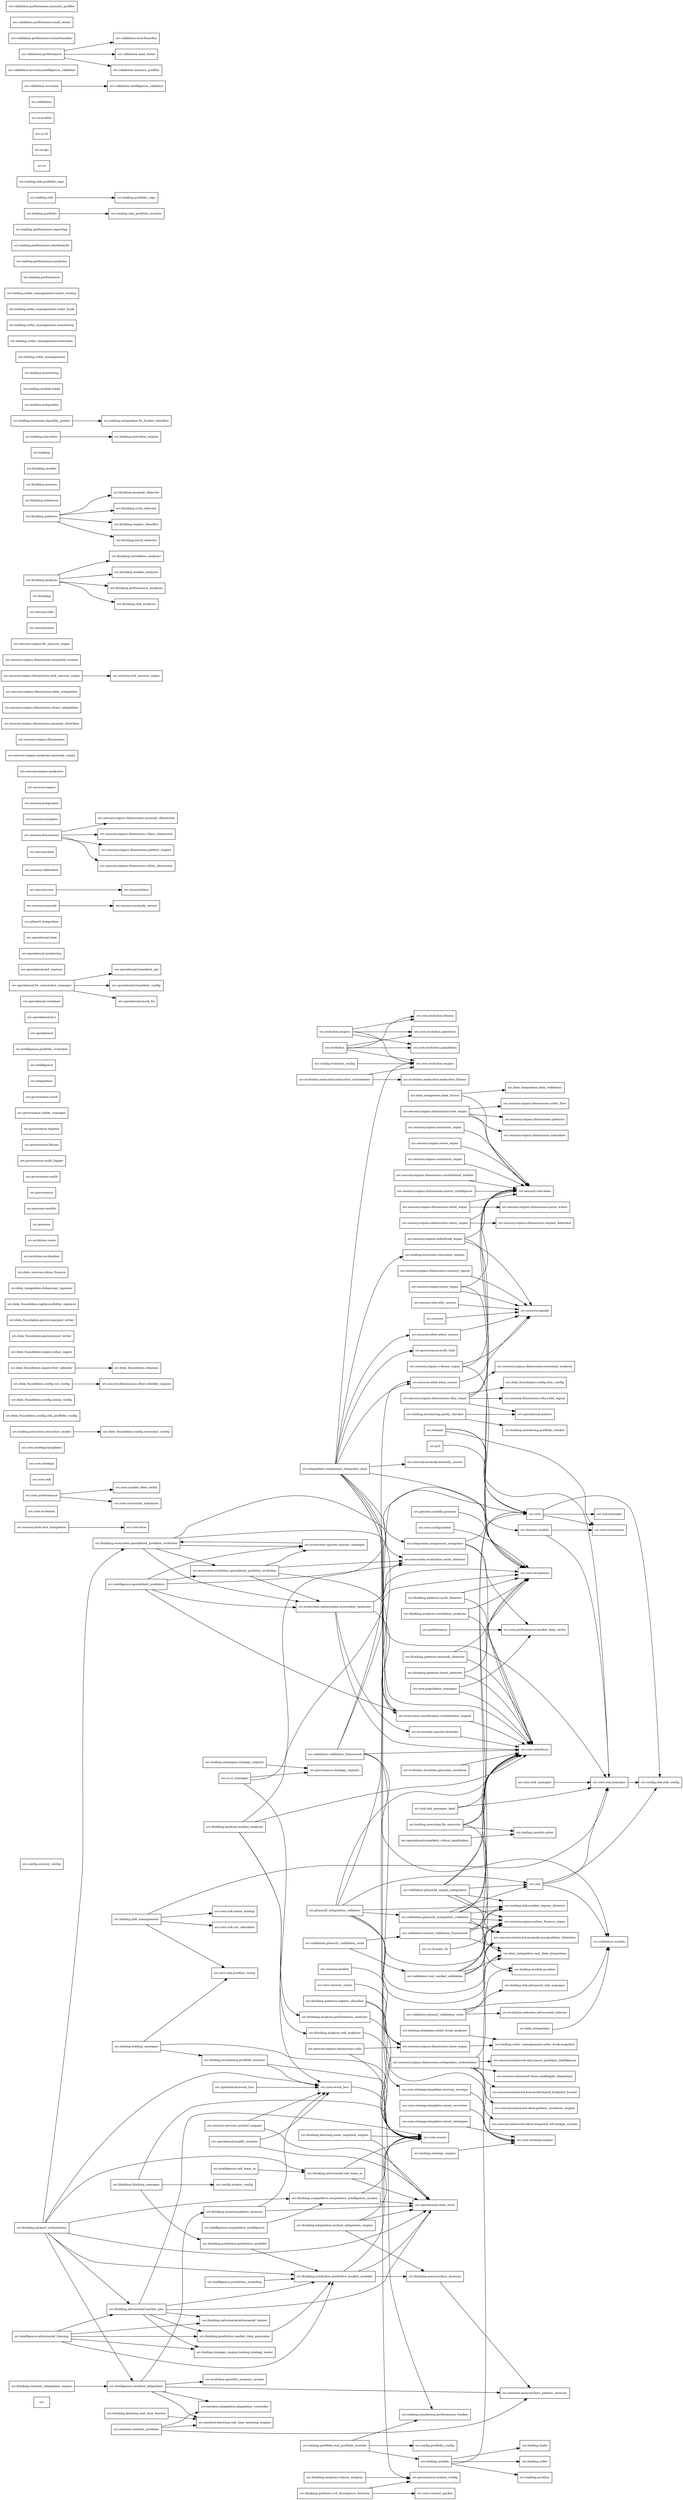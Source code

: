 digraph emp_deps {
  rankdir=LR;
  node [shape=box, fontsize=10];
  "src";
  "src.config.evolution_config";
  "src.config.portfolio_config";
  "src.config.risk.risk_config";
  "src.config.sensory_config";
  "src.config.system_config";
  "src.core";
  "src.core.base";
  "src.core.configuration";
  "src.core.context_packet";
  "src.core.event_bus";
  "src.core.events";
  "src.core.evolution";
  "src.core.evolution.engine";
  "src.core.evolution.fitness";
  "src.core.evolution.operators";
  "src.core.evolution.population";
  "src.core.exceptions";
  "src.core.instrument";
  "src.core.interfaces";
  "src.core.market_data_cache";
  "src.core.performance";
  "src.core.performance.market_data_cache";
  "src.core.population_manager";
  "src.core.risk";
  "src.core.risk.manager";
  "src.core.risk.position_sizing";
  "src.core.risk.stress_testing";
  "src.core.risk.var_calculator";
  "src.core.risk_manager";
  "src.core.sensory_organ";
  "src.core.strategy";
  "src.core.strategy.engine";
  "src.core.strategy.templates";
  "src.core.strategy.templates.mean_reversion";
  "src.core.strategy.templates.moving_average";
  "src.core.strategy.templates.trend_strategies";
  "src.core.vectorized_indicators";
  "src.data_foundation.config.execution_config";
  "src.data_foundation.config.risk_portfolio_config";
  "src.data_foundation.config.sizing_config";
  "src.data_foundation.config.vol_config";
  "src.data_foundation.config.why_config";
  "src.data_foundation.ingest.fred_calendar";
  "src.data_foundation.ingest.yahoo_ingest";
  "src.data_foundation.persist.jsonl_writer";
  "src.data_foundation.persist.parquet_writer";
  "src.data_foundation.replay.multidim_replayer";
  "src.data_foundation.schemas";
  "src.data_integration";
  "src.data_integration.data_fusion";
  "src.data_integration.data_validation";
  "src.data_integration.dukascopy_ingestor";
  "src.data_integration.real_data_integration";
  "src.data_sources.yahoo_finance";
  "src.domain";
  "src.domain.models";
  "src.ecosystem.coordination.coordination_engine";
  "src.ecosystem.evaluation.niche_detector";
  "src.ecosystem.evolution.specialized_predator_evolution";
  "src.ecosystem.optimization.ecosystem_optimizer";
  "src.ecosystem.species.factories";
  "src.ecosystem.species.species_manager";
  "src.evolution";
  "src.evolution.ambusher.ambusher_fitness";
  "src.evolution.ambusher.ambusher_orchestrator";
  "src.evolution.engine";
  "src.evolution.episodic_memory_system";
  "src.evolution.evaluation";
  "src.evolution.meta";
  "src.evolution.mutation.gaussian_mutation";
  "src.evolution.selection.adversarial_selector";
  "src.genome";
  "src.genome.models";
  "src.genome.models.genome";
  "src.governance";
  "src.governance.audit";
  "src.governance.audit_logger";
  "src.governance.audit_trail";
  "src.governance.fitness";
  "src.governance.registry";
  "src.governance.safety_manager";
  "src.governance.strategy_registry";
  "src.governance.system_config";
  "src.governance.vault";
  "src.integration";
  "src.integration.component_integrator";
  "src.integration.component_integrator_impl";
  "src.intelligence";
  "src.intelligence.adversarial_training";
  "src.intelligence.competitive_intelligence";
  "src.intelligence.portfolio_evolution";
  "src.intelligence.predictive_modeling";
  "src.intelligence.red_team_ai";
  "src.intelligence.sentient_adaptation";
  "src.intelligence.specialized_predators";
  "src.operational";
  "src.operational.bus";
  "src.operational.container";
  "src.operational.event_bus";
  "src.operational.fix_connection_manager";
  "src.operational.health_monitor";
  "src.operational.icmarkets_api";
  "src.operational.icmarkets_config";
  "src.operational.icmarkets_robust_application";
  "src.operational.md_capture";
  "src.operational.metrics";
  "src.operational.mock_fix";
  "src.operational.monitoring";
  "src.operational.state";
  "src.operational.state_store";
  "src.performance";
  "src.phase2d_integration_validator";
  "src.phase3_integration";
  "src.pnl";
  "src.risk";
  "src.risk.manager";
  "src.risk.risk_manager_impl";
  "src.sensory";
  "src.sensory.anomaly";
  "src.sensory.anomaly.anomaly_sensor";
  "src.sensory.anomaly_sensor";
  "src.sensory.base";
  "src.sensory.calibration";
  "src.sensory.core";
  "src.sensory.core.base";
  "src.sensory.data";
  "src.sensory.dimensions";
  "src.sensory.dimensions.what.volatility_engine";
  "src.sensory.dimensions.why.yield_signal";
  "src.sensory.enhanced.anomaly.manipulation_detection";
  "src.sensory.enhanced.chaos.antifragile_adaptation";
  "src.sensory.enhanced.how.institutional_footprint_hunter";
  "src.sensory.enhanced.what.pattern_synthesis_engine";
  "src.sensory.enhanced.when.temporal_advantage_system";
  "src.sensory.enhanced.why.macro_predator_intelligence";
  "src.sensory.examples";
  "src.sensory.integration";
  "src.sensory.models";
  "src.sensory.organs";
  "src.sensory.organs.analyzers";
  "src.sensory.organs.analyzers.anomaly_organ";
  "src.sensory.organs.dimensions";
  "src.sensory.organs.dimensions.anomaly_detection";
  "src.sensory.organs.dimensions.anomaly_dimension";
  "src.sensory.organs.dimensions.base_organ";
  "src.sensory.organs.dimensions.chaos_adaptation";
  "src.sensory.organs.dimensions.chaos_dimension";
  "src.sensory.organs.dimensions.data_integration";
  "src.sensory.organs.dimensions.economic_analysis";
  "src.sensory.organs.dimensions.how_organ";
  "src.sensory.organs.dimensions.indicators";
  "src.sensory.organs.dimensions.institutional_tracker";
  "src.sensory.organs.dimensions.integration_orchestrator";
  "src.sensory.organs.dimensions.macro_intelligence";
  "src.sensory.organs.dimensions.order_flow";
  "src.sensory.organs.dimensions.pattern_engine";
  "src.sensory.organs.dimensions.patterns";
  "src.sensory.organs.dimensions.price_action";
  "src.sensory.organs.dimensions.real_sensory_organ";
  "src.sensory.organs.dimensions.regime_detection";
  "src.sensory.organs.dimensions.sensory_signal";
  "src.sensory.organs.dimensions.temporal_system";
  "src.sensory.organs.dimensions.utils";
  "src.sensory.organs.dimensions.what_organ";
  "src.sensory.organs.dimensions.when_dimension";
  "src.sensory.organs.dimensions.when_organ";
  "src.sensory.organs.dimensions.why_organ";
  "src.sensory.organs.economic_organ";
  "src.sensory.organs.fix_sensory_organ";
  "src.sensory.organs.news_organ";
  "src.sensory.organs.orderbook_organ";
  "src.sensory.organs.price_organ";
  "src.sensory.organs.sentiment_organ";
  "src.sensory.organs.volume_organ";
  "src.sensory.organs.yahoo_finance_organ";
  "src.sensory.real_sensory_organ";
  "src.sensory.services.symbol_mapper";
  "src.sensory.signals";
  "src.sensory.tests";
  "src.sensory.tests.test_integration";
  "src.sensory.utils";
  "src.sensory.what.what_sensor";
  "src.sensory.when.when_sensor";
  "src.sensory.why.why_sensor";
  "src.sentient.adaptation.adaptation_controller";
  "src.sentient.learning.real_time_learning_engine";
  "src.sentient.memory.faiss_pattern_memory";
  "src.sentient.sentient_predator";
  "src.thinking";
  "src.thinking.adaptation.tactical_adaptation_engine";
  "src.thinking.adversarial.adversarial_trainer";
  "src.thinking.adversarial.market_gan";
  "src.thinking.adversarial.red_team_ai";
  "src.thinking.analysis";
  "src.thinking.analysis.correlation_analyzer";
  "src.thinking.analysis.market_analyzer";
  "src.thinking.analysis.performance_analyzer";
  "src.thinking.analysis.risk_analyzer";
  "src.thinking.analysis.volume_analysis";
  "src.thinking.anomaly_detector";
  "src.thinking.competitive.competitive_intelligence_system";
  "src.thinking.correlation_analyzer";
  "src.thinking.cycle_detector";
  "src.thinking.ecosystem.specialized_predator_evolution";
  "src.thinking.inference";
  "src.thinking.learning.meta_cognition_engine";
  "src.thinking.learning.real_time_learner";
  "src.thinking.market_analyzer";
  "src.thinking.memory";
  "src.thinking.memory.faiss_memory";
  "src.thinking.memory.pattern_memory";
  "src.thinking.models";
  "src.thinking.patterns";
  "src.thinking.patterns.anomaly_detector";
  "src.thinking.patterns.cvd_divergence_detector";
  "src.thinking.patterns.cycle_detector";
  "src.thinking.patterns.regime_classifier";
  "src.thinking.patterns.trend_detector";
  "src.thinking.performance_analyzer";
  "src.thinking.phase3_orchestrator";
  "src.thinking.prediction.market_data_generator";
  "src.thinking.prediction.predictive_market_modeler";
  "src.thinking.prediction.predictive_modeler";
  "src.thinking.regime_classifier";
  "src.thinking.risk_analyzer";
  "src.thinking.sentient_adaptation_engine";
  "src.thinking.thinking_manager";
  "src.thinking.trend_detector";
  "src.trading";
  "src.trading.execution";
  "src.trading.execution.execution_engine";
  "src.trading.execution.execution_model";
  "src.trading.execution.fix_executor";
  "src.trading.execution.liquidity_prober";
  "src.trading.execution_engine";
  "src.trading.integration";
  "src.trading.integration.fix_broker_interface";
  "src.trading.models";
  "src.trading.models.order";
  "src.trading.models.position";
  "src.trading.models.trade";
  "src.trading.monitoring";
  "src.trading.monitoring.parity_checker";
  "src.trading.monitoring.performance_tracker";
  "src.trading.monitoring.portfolio_monitor";
  "src.trading.monitoring.portfolio_tracker";
  "src.trading.order";
  "src.trading.order_management";
  "src.trading.order_management.execution";
  "src.trading.order_management.monitoring";
  "src.trading.order_management.order_book";
  "src.trading.order_management.order_book.snapshot";
  "src.trading.order_management.smart_routing";
  "src.trading.performance";
  "src.trading.performance.analytics";
  "src.trading.performance.dashboards";
  "src.trading.performance.reporting";
  "src.trading.portfolio";
  "src.trading.portfolio.real_portfolio_monitor";
  "src.trading.portfolio_caps";
  "src.trading.position";
  "src.trading.real_portfolio_monitor";
  "src.trading.risk";
  "src.trading.risk.advanced_risk_manager";
  "src.trading.risk.market_regime_detector";
  "src.trading.risk.portfolio_caps";
  "src.trading.risk_management";
  "src.trading.strategies.order_book_analyzer";
  "src.trading.strategies.strategy_registry";
  "src.trading.strategy_engine";
  "src.trading.strategy_engine.testing.strategy_tester";
  "src.trading.trade";
  "src.trading.trading_manager";
  "src.ui";
  "src.ui.api";
  "src.ui.cli";
  "src.ui.cli.main_cli";
  "src.ui.models";
  "src.ui.ui_manager";
  "src.validation";
  "src.validation.accuracy";
  "src.validation.accuracy.intelligence_validator";
  "src.validation.benchmarker";
  "src.validation.honest_validation_framework";
  "src.validation.intelligence_validator";
  "src.validation.load_tester";
  "src.validation.memory_profiler";
  "src.validation.models";
  "src.validation.performance";
  "src.validation.performance.benchmarker";
  "src.validation.performance.load_tester";
  "src.validation.performance.memory_profiler";
  "src.validation.phase2_validation_suite";
  "src.validation.phase2c_validation_suite";
  "src.validation.phase2d_integration_validator";
  "src.validation.phase2d_simple_integration";
  "src.validation.real_market_validation";
  "src.validation.validation_framework";
  "src.core" -> "src.config.risk.risk_config";
  "src.core" -> "src.core.instrument";
  "src.core" -> "src.risk.manager";
  "src.phase2d_integration_validator" -> "src.core";
  "src.phase2d_integration_validator" -> "src.core.interfaces";
  "src.phase2d_integration_validator" -> "src.data_integration.real_data_integration";
  "src.phase2d_integration_validator" -> "src.risk";
  "src.phase2d_integration_validator" -> "src.sensory.enhanced.anomaly.manipulation_detection";
  "src.phase2d_integration_validator" -> "src.sensory.organs.yahoo_finance_organ";
  "src.phase2d_integration_validator" -> "src.trading.risk.market_regime_detector";
  "src.phase2d_integration_validator" -> "src.validation.phase2d_integration_validator";
  "src.pnl" -> "src.core";
  "src.risk" -> "src.config.risk.risk_config";
  "src.risk" -> "src.core.risk.manager";
  "src.risk" -> "src.validation.models";
  "src.config.evolution_config" -> "src.core.evolution.engine";
  "src.core.configuration" -> "src.core.exceptions";
  "src.core.event_bus" -> "src.core.events";
  "src.core.population_manager" -> "src.core.interfaces";
  "src.core.population_manager" -> "src.core.performance.market_data_cache";
  "src.core.risk_manager" -> "src.core.risk.manager";
  "src.core.sensory_organ" -> "src.sensory.organs.dimensions.base_organ";
  "src.data_integration.data_fusion" -> "src.data_integration.data_validation";
  "src.data_integration.data_fusion" -> "src.sensory.core.base";
  "src.data_integration" -> "src.validation.models";
  "src.domain.models" -> "src.core.instrument";
  "src.domain.models" -> "src.core.risk.manager";
  "src.domain" -> "src.core";
  "src.domain" -> "src.core.instrument";
  "src.domain" -> "src.core.risk.manager";
  "src.evolution" -> "src.core.evolution.engine";
  "src.evolution" -> "src.core.evolution.fitness";
  "src.evolution" -> "src.core.evolution.operators";
  "src.evolution" -> "src.core.evolution.population";
  "src.integration.component_integrator" -> "src.core";
  "src.integration.component_integrator" -> "src.core.interfaces";
  "src.integration.component_integrator" -> "src.core.performance.market_data_cache";
  "src.integration.component_integrator_impl" -> "src.core.evolution.engine";
  "src.integration.component_integrator_impl" -> "src.core.exceptions";
  "src.integration.component_integrator_impl" -> "src.core.interfaces";
  "src.integration.component_integrator_impl" -> "src.core.risk.manager";
  "src.integration.component_integrator_impl" -> "src.core.strategy.engine";
  "src.integration.component_integrator_impl" -> "src.governance.audit_trail";
  "src.integration.component_integrator_impl" -> "src.governance.system_config";
  "src.integration.component_integrator_impl" -> "src.integration.component_integrator";
  "src.integration.component_integrator_impl" -> "src.sensory.anomaly.anomaly_sensor";
  "src.integration.component_integrator_impl" -> "src.sensory.what.what_sensor";
  "src.integration.component_integrator_impl" -> "src.sensory.when.when_sensor";
  "src.integration.component_integrator_impl" -> "src.trading.execution.execution_engine";
  "src.intelligence.adversarial_training" -> "src.thinking.adversarial.adversarial_trainer";
  "src.intelligence.adversarial_training" -> "src.thinking.adversarial.market_gan";
  "src.intelligence.adversarial_training" -> "src.thinking.prediction.market_data_generator";
  "src.intelligence.adversarial_training" -> "src.thinking.prediction.predictive_market_modeler";
  "src.intelligence.adversarial_training" -> "src.trading.strategy_engine.testing.strategy_tester";
  "src.intelligence.competitive_intelligence" -> "src.thinking.competitive.competitive_intelligence_system";
  "src.intelligence.predictive_modeling" -> "src.thinking.prediction.predictive_market_modeler";
  "src.intelligence.red_team_ai" -> "src.thinking.adversarial.red_team_ai";
  "src.intelligence.sentient_adaptation" -> "src.evolution.episodic_memory_system";
  "src.intelligence.sentient_adaptation" -> "src.sentient.adaptation.adaptation_controller";
  "src.intelligence.sentient_adaptation" -> "src.sentient.learning.real_time_learning_engine";
  "src.intelligence.sentient_adaptation" -> "src.sentient.memory.faiss_pattern_memory";
  "src.intelligence.sentient_adaptation" -> "src.thinking.memory.pattern_memory";
  "src.intelligence.specialized_predators" -> "src.ecosystem.coordination.coordination_engine";
  "src.intelligence.specialized_predators" -> "src.ecosystem.evaluation.niche_detector";
  "src.intelligence.specialized_predators" -> "src.ecosystem.evolution.specialized_predator_evolution";
  "src.intelligence.specialized_predators" -> "src.ecosystem.optimization.ecosystem_optimizer";
  "src.intelligence.specialized_predators" -> "src.ecosystem.species.species_manager";
  "src.operational.event_bus" -> "src.core.event_bus";
  "src.operational.fix_connection_manager" -> "src.operational.icmarkets_api";
  "src.operational.fix_connection_manager" -> "src.operational.icmarkets_config";
  "src.operational.fix_connection_manager" -> "src.operational.mock_fix";
  "src.operational.health_monitor" -> "src.core.event_bus";
  "src.operational.health_monitor" -> "src.operational.state_store";
  "src.operational.icmarkets_robust_application" -> "src.trading.models.order";
  "src.performance" -> "src.core.performance.market_data_cache";
  "src.risk.risk_manager_impl" -> "src.core.interfaces";
  "src.risk.risk_manager_impl" -> "src.core.risk.manager";
  "src.sensory" -> "src.sensory.signals";
  "src.sentient.sentient_predator" -> "src.sentient.adaptation.adaptation_controller";
  "src.sentient.sentient_predator" -> "src.sentient.learning.real_time_learning_engine";
  "src.sentient.sentient_predator" -> "src.sentient.memory.faiss_pattern_memory";
  "src.thinking.phase3_orchestrator" -> "src.core.event_bus";
  "src.thinking.phase3_orchestrator" -> "src.intelligence.sentient_adaptation";
  "src.thinking.phase3_orchestrator" -> "src.operational.state_store";
  "src.thinking.phase3_orchestrator" -> "src.thinking.adversarial.market_gan";
  "src.thinking.phase3_orchestrator" -> "src.thinking.adversarial.red_team_ai";
  "src.thinking.phase3_orchestrator" -> "src.thinking.competitive.competitive_intelligence_system";
  "src.thinking.phase3_orchestrator" -> "src.thinking.ecosystem.specialized_predator_evolution";
  "src.thinking.phase3_orchestrator" -> "src.thinking.prediction.predictive_market_modeler";
  "src.thinking.sentient_adaptation_engine" -> "src.intelligence.sentient_adaptation";
  "src.thinking.thinking_manager" -> "src.config.system_config";
  "src.thinking.thinking_manager" -> "src.core.events";
  "src.thinking.thinking_manager" -> "src.thinking.prediction.predictive_modeler";
  "src.trading.models" -> "src.trading.models.position";
  "src.trading.models" -> "src.trading.order";
  "src.trading.models" -> "src.trading.position";
  "src.trading.models" -> "src.trading.trade";
  "src.trading.trading_manager" -> "src.core.events";
  "src.trading.trading_manager" -> "src.core.risk.position_sizing";
  "src.trading.trading_manager" -> "src.trading.monitoring.portfolio_monitor";
  "src.ui.ui_manager" -> "src.core.event_bus";
  "src.ui.ui_manager" -> "src.domain.models";
  "src.ui.ui_manager" -> "src.governance.strategy_registry";
  "src.validation.honest_validation_framework" -> "src.core.interfaces";
  "src.validation.honest_validation_framework" -> "src.data_integration.real_data_integration";
  "src.validation.honest_validation_framework" -> "src.sensory.organs.yahoo_finance_organ";
  "src.validation.honest_validation_framework" -> "src.trading.risk.market_regime_detector";
  "src.validation.phase2c_validation_suite" -> "src.validation.honest_validation_framework";
  "src.validation.phase2c_validation_suite" -> "src.validation.real_market_validation";
  "src.validation.phase2d_integration_validator" -> "src.core";
  "src.validation.phase2d_integration_validator" -> "src.core.interfaces";
  "src.validation.phase2d_integration_validator" -> "src.data_integration.real_data_integration";
  "src.validation.phase2d_integration_validator" -> "src.risk";
  "src.validation.phase2d_integration_validator" -> "src.sensory.enhanced.anomaly.manipulation_detection";
  "src.validation.phase2d_integration_validator" -> "src.sensory.organs.yahoo_finance_organ";
  "src.validation.phase2d_integration_validator" -> "src.trading.risk.market_regime_detector";
  "src.validation.phase2d_simple_integration" -> "src.core";
  "src.validation.phase2d_simple_integration" -> "src.core.interfaces";
  "src.validation.phase2d_simple_integration" -> "src.risk";
  "src.validation.phase2d_simple_integration" -> "src.sensory.enhanced.anomaly.manipulation_detection";
  "src.validation.phase2d_simple_integration" -> "src.sensory.organs.yahoo_finance_organ";
  "src.validation.phase2d_simple_integration" -> "src.trading.risk.market_regime_detector";
  "src.validation.phase2_validation_suite" -> "src.data_integration.real_data_integration";
  "src.validation.phase2_validation_suite" -> "src.evolution.selection.adversarial_selector";
  "src.validation.phase2_validation_suite" -> "src.trading.risk.advanced_risk_manager";
  "src.validation.phase2_validation_suite" -> "src.validation.models";
  "src.validation.real_market_validation" -> "src.core.interfaces";
  "src.validation.real_market_validation" -> "src.data_integration.real_data_integration";
  "src.validation.real_market_validation" -> "src.sensory.enhanced.anomaly.manipulation_detection";
  "src.validation.real_market_validation" -> "src.sensory.organs.yahoo_finance_organ";
  "src.validation.real_market_validation" -> "src.trading.risk.market_regime_detector";
  "src.validation.validation_framework" -> "src.core.exceptions";
  "src.validation.validation_framework" -> "src.core.interfaces";
  "src.validation.validation_framework" -> "src.core.strategy.templates.moving_average";
  "src.validation.validation_framework" -> "src.sensory.what.what_sensor";
  "src.validation.validation_framework" -> "src.validation.models";
  "src.validation.accuracy" -> "src.validation.intelligence_validator";
  "src.validation.performance" -> "src.validation.benchmarker";
  "src.validation.performance" -> "src.validation.load_tester";
  "src.validation.performance" -> "src.validation.memory_profiler";
  "src.ui.cli.main_cli" -> "src.sensory.organs.yahoo_finance_organ";
  "src.trading.execution.execution_model" -> "src.data_foundation.config.execution_config";
  "src.trading.execution.fix_executor" -> "src.core.exceptions";
  "src.trading.execution.fix_executor" -> "src.core.interfaces";
  "src.trading.execution.fix_executor" -> "src.trading.models.order";
  "src.trading.execution.fix_executor" -> "src.trading.models.position";
  "src.trading.execution.liquidity_prober" -> "src.trading.integration.fix_broker_interface";
  "src.trading.execution" -> "src.trading.execution_engine";
  "src.trading.monitoring.parity_checker" -> "src.operational.metrics";
  "src.trading.monitoring.parity_checker" -> "src.trading.monitoring.portfolio_tracker";
  "src.trading.monitoring.portfolio_monitor" -> "src.core.event_bus";
  "src.trading.monitoring.portfolio_monitor" -> "src.core.events";
  "src.trading.portfolio.real_portfolio_monitor" -> "src.config.portfolio_config";
  "src.trading.portfolio.real_portfolio_monitor" -> "src.trading.models";
  "src.trading.portfolio.real_portfolio_monitor" -> "src.trading.monitoring.performance_tracker";
  "src.trading.portfolio" -> "src.trading.real_portfolio_monitor";
  "src.trading.risk" -> "src.trading.portfolio_caps";
  "src.trading.risk_management" -> "src.core.risk.manager";
  "src.trading.risk_management" -> "src.core.risk.position_sizing";
  "src.trading.risk_management" -> "src.core.risk.stress_testing";
  "src.trading.risk_management" -> "src.core.risk.var_calculator";
  "src.trading.strategies.order_book_analyzer" -> "src.trading.order_management.order_book.snapshot";
  "src.trading.strategies.strategy_registry" -> "src.governance.strategy_registry";
  "src.trading.strategy_engine" -> "src.core.strategy.engine";
  "src.thinking.adaptation.tactical_adaptation_engine" -> "src.core.events";
  "src.thinking.adaptation.tactical_adaptation_engine" -> "src.operational.state_store";
  "src.thinking.adaptation.tactical_adaptation_engine" -> "src.thinking.memory.faiss_memory";
  "src.thinking.adversarial.market_gan" -> "src.core.events";
  "src.thinking.adversarial.market_gan" -> "src.operational.state_store";
  "src.thinking.adversarial.market_gan" -> "src.thinking.adversarial.adversarial_trainer";
  "src.thinking.adversarial.market_gan" -> "src.thinking.prediction.market_data_generator";
  "src.thinking.adversarial.market_gan" -> "src.thinking.prediction.predictive_market_modeler";
  "src.thinking.adversarial.market_gan" -> "src.trading.strategy_engine.testing.strategy_tester";
  "src.thinking.adversarial.red_team_ai" -> "src.core.events";
  "src.thinking.adversarial.red_team_ai" -> "src.operational.state_store";
  "src.thinking.analysis.correlation_analyzer" -> "src.core.exceptions";
  "src.thinking.analysis.correlation_analyzer" -> "src.core.interfaces";
  "src.thinking.analysis.market_analyzer" -> "src.core.exceptions";
  "src.thinking.analysis.market_analyzer" -> "src.core.interfaces";
  "src.thinking.analysis.market_analyzer" -> "src.thinking.analysis.performance_analyzer";
  "src.thinking.analysis.market_analyzer" -> "src.thinking.analysis.risk_analyzer";
  "src.thinking.analysis.performance_analyzer" -> "src.core.events";
  "src.thinking.analysis.risk_analyzer" -> "src.core.events";
  "src.thinking.analysis.volume_analysis" -> "src.governance.system_config";
  "src.thinking.analysis" -> "src.thinking.correlation_analyzer";
  "src.thinking.analysis" -> "src.thinking.market_analyzer";
  "src.thinking.analysis" -> "src.thinking.performance_analyzer";
  "src.thinking.analysis" -> "src.thinking.risk_analyzer";
  "src.thinking.competitive.competitive_intelligence_system" -> "src.core.events";
  "src.thinking.competitive.competitive_intelligence_system" -> "src.operational.state_store";
  "src.thinking.ecosystem.specialized_predator_evolution" -> "src.ecosystem.coordination.coordination_engine";
  "src.thinking.ecosystem.specialized_predator_evolution" -> "src.ecosystem.evaluation.niche_detector";
  "src.thinking.ecosystem.specialized_predator_evolution" -> "src.ecosystem.evolution.specialized_predator_evolution";
  "src.thinking.ecosystem.specialized_predator_evolution" -> "src.ecosystem.optimization.ecosystem_optimizer";
  "src.thinking.ecosystem.specialized_predator_evolution" -> "src.ecosystem.species.species_manager";
  "src.thinking.learning.meta_cognition_engine" -> "src.core.events";
  "src.thinking.learning.meta_cognition_engine" -> "src.operational.state_store";
  "src.thinking.learning.real_time_learner" -> "src.sentient.learning.real_time_learning_engine";
  "src.thinking.memory.faiss_memory" -> "src.sentient.memory.faiss_pattern_memory";
  "src.thinking.memory.pattern_memory" -> "src.core.event_bus";
  "src.thinking.memory.pattern_memory" -> "src.operational.state_store";
  "src.thinking.patterns.anomaly_detector" -> "src.core.exceptions";
  "src.thinking.patterns.anomaly_detector" -> "src.core.interfaces";
  "src.thinking.patterns.cvd_divergence_detector" -> "src.core.context_packet";
  "src.thinking.patterns.cvd_divergence_detector" -> "src.governance.system_config";
  "src.thinking.patterns.cycle_detector" -> "src.core.exceptions";
  "src.thinking.patterns.cycle_detector" -> "src.core.interfaces";
  "src.thinking.patterns.regime_classifier" -> "src.core.events";
  "src.thinking.patterns.regime_classifier" -> "src.sensory.organs.dimensions.base_organ";
  "src.thinking.patterns.trend_detector" -> "src.core.exceptions";
  "src.thinking.patterns.trend_detector" -> "src.core.interfaces";
  "src.thinking.patterns" -> "src.thinking.anomaly_detector";
  "src.thinking.patterns" -> "src.thinking.cycle_detector";
  "src.thinking.patterns" -> "src.thinking.regime_classifier";
  "src.thinking.patterns" -> "src.thinking.trend_detector";
  "src.thinking.prediction.market_data_generator" -> "src.thinking.prediction.predictive_market_modeler";
  "src.thinking.prediction.predictive_market_modeler" -> "src.core.events";
  "src.thinking.prediction.predictive_market_modeler" -> "src.operational.state_store";
  "src.thinking.prediction.predictive_market_modeler" -> "src.thinking.memory.faiss_memory";
  "src.thinking.prediction.predictive_modeler" -> "src.thinking.prediction.predictive_market_modeler";
  "src.sensory.anomaly" -> "src.sensory.anomaly_sensor";
  "src.sensory.core" -> "src.sensory.base";
  "src.sensory.dimensions" -> "src.sensory.organs.dimensions.anomaly_dimension";
  "src.sensory.dimensions" -> "src.sensory.organs.dimensions.chaos_dimension";
  "src.sensory.dimensions" -> "src.sensory.organs.dimensions.pattern_engine";
  "src.sensory.dimensions" -> "src.sensory.organs.dimensions.when_dimension";
  "src.sensory.models" -> "src.sensory.organs.dimensions.base_organ";
  "src.sensory.organs.economic_organ" -> "src.sensory.core.base";
  "src.sensory.organs.news_organ" -> "src.sensory.core.base";
  "src.sensory.organs.orderbook_organ" -> "src.core.exceptions";
  "src.sensory.organs.orderbook_organ" -> "src.sensory.core.base";
  "src.sensory.organs.orderbook_organ" -> "src.sensory.signals";
  "src.sensory.organs.price_organ" -> "src.core.exceptions";
  "src.sensory.organs.price_organ" -> "src.sensory.core.base";
  "src.sensory.organs.price_organ" -> "src.sensory.signals";
  "src.sensory.organs.sentiment_organ" -> "src.sensory.core.base";
  "src.sensory.organs.volume_organ" -> "src.core.exceptions";
  "src.sensory.organs.volume_organ" -> "src.sensory.core.base";
  "src.sensory.organs.volume_organ" -> "src.sensory.signals";
  "src.sensory.services.symbol_mapper" -> "src.core.event_bus";
  "src.sensory.services.symbol_mapper" -> "src.operational.state_store";
  "src.sensory.tests.test_integration" -> "src.core.base";
  "src.sensory.what.what_sensor" -> "src.sensory.signals";
  "src.sensory.when.when_sensor" -> "src.sensory.signals";
  "src.sensory.why.why_sensor" -> "src.sensory.signals";
  "src.sensory.organs.dimensions.base_organ" -> "src.trading.order_management.order_book.snapshot";
  "src.sensory.organs.dimensions.how_organ" -> "src.sensory.core.base";
  "src.sensory.organs.dimensions.how_organ" -> "src.sensory.organs.dimensions.indicators";
  "src.sensory.organs.dimensions.how_organ" -> "src.sensory.organs.dimensions.order_flow";
  "src.sensory.organs.dimensions.how_organ" -> "src.sensory.organs.dimensions.patterns";
  "src.sensory.organs.dimensions.institutional_tracker" -> "src.sensory.core.base";
  "src.sensory.organs.dimensions.integration_orchestrator" -> "src.sensory.enhanced.anomaly.manipulation_detection";
  "src.sensory.organs.dimensions.integration_orchestrator" -> "src.sensory.enhanced.chaos.antifragile_adaptation";
  "src.sensory.organs.dimensions.integration_orchestrator" -> "src.sensory.enhanced.how.institutional_footprint_hunter";
  "src.sensory.organs.dimensions.integration_orchestrator" -> "src.sensory.enhanced.what.pattern_synthesis_engine";
  "src.sensory.organs.dimensions.integration_orchestrator" -> "src.sensory.enhanced.when.temporal_advantage_system";
  "src.sensory.organs.dimensions.integration_orchestrator" -> "src.sensory.enhanced.why.macro_predator_intelligence";
  "src.sensory.organs.dimensions.macro_intelligence" -> "src.sensory.core.base";
  "src.sensory.organs.dimensions.real_sensory_organ" -> "src.sensory.real_sensory_organ";
  "src.sensory.organs.dimensions.sensory_signal" -> "src.sensory.signals";
  "src.sensory.organs.dimensions.utils" -> "src.sensory.organs.dimensions.base_organ";
  "src.sensory.organs.dimensions.utils" -> "src.trading.monitoring.performance_tracker";
  "src.sensory.organs.dimensions.what_organ" -> "src.sensory.core.base";
  "src.sensory.organs.dimensions.what_organ" -> "src.sensory.organs.dimensions.price_action";
  "src.sensory.organs.dimensions.when_organ" -> "src.sensory.core.base";
  "src.sensory.organs.dimensions.when_organ" -> "src.sensory.organs.dimensions.regime_detection";
  "src.sensory.organs.dimensions.why_organ" -> "src.data_foundation.config.why_config";
  "src.sensory.organs.dimensions.why_organ" -> "src.operational.metrics";
  "src.sensory.organs.dimensions.why_organ" -> "src.sensory.core.base";
  "src.sensory.organs.dimensions.why_organ" -> "src.sensory.dimensions.why.yield_signal";
  "src.sensory.organs.dimensions.why_organ" -> "src.sensory.organs.dimensions.economic_analysis";
  "src.genome.models.genome" -> "src.core.exceptions";
  "src.evolution.ambusher.ambusher_orchestrator" -> "src.core.evolution.engine";
  "src.evolution.ambusher.ambusher_orchestrator" -> "src.evolution.ambusher.ambusher_fitness";
  "src.evolution.engine" -> "src.core.evolution.engine";
  "src.evolution.engine" -> "src.core.evolution.fitness";
  "src.evolution.engine" -> "src.core.evolution.operators";
  "src.evolution.engine" -> "src.core.evolution.population";
  "src.evolution.mutation.gaussian_mutation" -> "src.core.interfaces";
  "src.ecosystem.coordination.coordination_engine" -> "src.core.interfaces";
  "src.ecosystem.evolution.specialized_predator_evolution" -> "src.ecosystem.coordination.coordination_engine";
  "src.ecosystem.evolution.specialized_predator_evolution" -> "src.ecosystem.evaluation.niche_detector";
  "src.ecosystem.evolution.specialized_predator_evolution" -> "src.ecosystem.optimization.ecosystem_optimizer";
  "src.ecosystem.evolution.specialized_predator_evolution" -> "src.ecosystem.species.species_manager";
  "src.ecosystem.optimization.ecosystem_optimizer" -> "src.core.interfaces";
  "src.ecosystem.optimization.ecosystem_optimizer" -> "src.ecosystem.coordination.coordination_engine";
  "src.ecosystem.optimization.ecosystem_optimizer" -> "src.ecosystem.evaluation.niche_detector";
  "src.ecosystem.optimization.ecosystem_optimizer" -> "src.ecosystem.species.factories";
  "src.ecosystem.species.factories" -> "src.core.interfaces";
  "src.ecosystem.species.species_manager" -> "src.thinking.ecosystem.specialized_predator_evolution";
  "src.data_foundation.config.vol_config" -> "src.sensory.dimensions.what.volatility_engine";
  "src.data_foundation.ingest.fred_calendar" -> "src.data_foundation.schemas";
  "src.core.performance" -> "src.core.market_data_cache";
  "src.core.performance" -> "src.core.vectorized_indicators";
  "src.core.risk.manager" -> "src.config.risk.risk_config";
  "src.core.strategy.templates.mean_reversion" -> "src.core.strategy.engine";
  "src.core.strategy.templates.moving_average" -> "src.core.strategy.engine";
  "src.core.strategy.templates.trend_strategies" -> "src.core.strategy.engine";
}
